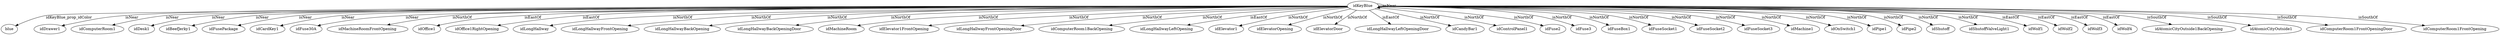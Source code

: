 digraph  {
idKeyBlue [node_type=entity_node];
blue [node_type=property_node];
idDrawer1 [node_type=entity_node];
idComputerRoom1 [node_type=entity_node];
idDesk1 [node_type=entity_node];
idBeefJerky1 [node_type=entity_node];
idFusePackage [node_type=entity_node];
idCardKey1 [node_type=entity_node];
idFuse30A [node_type=entity_node];
idMachineRoomFrontOpening [node_type=entity_node];
idOffice1 [node_type=entity_node];
idOffice1RightOpening [node_type=entity_node];
idLongHallway [node_type=entity_node];
idLongHallwayFrontOpening [node_type=entity_node];
idLongHallwayBackOpening [node_type=entity_node];
idLongHallwayBackOpeningDoor [node_type=entity_node];
idMachineRoom [node_type=entity_node];
idElevator1FrontOpening [node_type=entity_node];
idLongHallwayFrontOpeningDoor [node_type=entity_node];
idComputerRoom1BackOpening [node_type=entity_node];
idLongHallwayLeftOpening [node_type=entity_node];
idElevator1 [node_type=entity_node];
idElevatorOpening [node_type=entity_node];
idElevatorDoor [node_type=entity_node];
idLongHallwayLeftOpeningDoor [node_type=entity_node];
idCandyBar1 [node_type=entity_node];
idControlPanel1 [node_type=entity_node];
idFuse2 [node_type=entity_node];
idFuse3 [node_type=entity_node];
idFuseBox1 [node_type=entity_node];
idFuseSocket1 [node_type=entity_node];
idFuseSocket2 [node_type=entity_node];
idFuseSocket3 [node_type=entity_node];
idMachine1 [node_type=entity_node];
idOnSwitch1 [node_type=entity_node];
idPipe1 [node_type=entity_node];
idPipe2 [node_type=entity_node];
idShutoff [node_type=entity_node];
idShutoffValveLight1 [node_type=entity_node];
idWolf1 [node_type=entity_node];
idWolf2 [node_type=entity_node];
idWolf3 [node_type=entity_node];
idWolf4 [node_type=entity_node];
idAtomicCityOutside1BackOpening [node_type=entity_node];
idAtomicCityOutside1 [node_type=entity_node];
idComputerRoom1FrontOpeningDoor [node_type=entity_node];
idComputerRoom1FrontOpening [node_type=entity_node];
idKeyBlue -> blue  [edge_type=property, label=idKeyBlue_prop_idColor];
idKeyBlue -> idDrawer1  [edge_type=relationship, label=isNear];
idKeyBlue -> idComputerRoom1  [edge_type=relationship, label=isNear];
idKeyBlue -> idDesk1  [edge_type=relationship, label=isNear];
idKeyBlue -> idKeyBlue  [edge_type=relationship, label=isNear];
idKeyBlue -> idBeefJerky1  [edge_type=relationship, label=isNear];
idKeyBlue -> idFusePackage  [edge_type=relationship, label=isNear];
idKeyBlue -> idCardKey1  [edge_type=relationship, label=isNear];
idKeyBlue -> idFuse30A  [edge_type=relationship, label=isNear];
idKeyBlue -> idMachineRoomFrontOpening  [edge_type=relationship, label=isNorthOf];
idKeyBlue -> idOffice1  [edge_type=relationship, label=isEastOf];
idKeyBlue -> idOffice1RightOpening  [edge_type=relationship, label=isEastOf];
idKeyBlue -> idLongHallway  [edge_type=relationship, label=isNorthOf];
idKeyBlue -> idLongHallwayFrontOpening  [edge_type=relationship, label=isNorthOf];
idKeyBlue -> idLongHallwayBackOpening  [edge_type=relationship, label=isNorthOf];
idKeyBlue -> idLongHallwayBackOpeningDoor  [edge_type=relationship, label=isNorthOf];
idKeyBlue -> idMachineRoom  [edge_type=relationship, label=isNorthOf];
idKeyBlue -> idElevator1FrontOpening  [edge_type=relationship, label=isNorthOf];
idKeyBlue -> idLongHallwayFrontOpeningDoor  [edge_type=relationship, label=isNorthOf];
idKeyBlue -> idComputerRoom1BackOpening  [edge_type=relationship, label=isNorthOf];
idKeyBlue -> idLongHallwayLeftOpening  [edge_type=relationship, label=isEastOf];
idKeyBlue -> idElevator1  [edge_type=relationship, label=isNorthOf];
idKeyBlue -> idElevatorOpening  [edge_type=relationship, label=isNorthOf];
idKeyBlue -> idElevatorDoor  [edge_type=relationship, label=isNorthOf];
idKeyBlue -> idLongHallwayLeftOpeningDoor  [edge_type=relationship, label=isEastOf];
idKeyBlue -> idCandyBar1  [edge_type=relationship, label=isNorthOf];
idKeyBlue -> idControlPanel1  [edge_type=relationship, label=isNorthOf];
idKeyBlue -> idFuse2  [edge_type=relationship, label=isNorthOf];
idKeyBlue -> idFuse3  [edge_type=relationship, label=isNorthOf];
idKeyBlue -> idFuseBox1  [edge_type=relationship, label=isNorthOf];
idKeyBlue -> idFuseSocket1  [edge_type=relationship, label=isNorthOf];
idKeyBlue -> idFuseSocket2  [edge_type=relationship, label=isNorthOf];
idKeyBlue -> idFuseSocket3  [edge_type=relationship, label=isNorthOf];
idKeyBlue -> idMachine1  [edge_type=relationship, label=isNorthOf];
idKeyBlue -> idOnSwitch1  [edge_type=relationship, label=isNorthOf];
idKeyBlue -> idPipe1  [edge_type=relationship, label=isNorthOf];
idKeyBlue -> idPipe2  [edge_type=relationship, label=isNorthOf];
idKeyBlue -> idShutoff  [edge_type=relationship, label=isNorthOf];
idKeyBlue -> idShutoffValveLight1  [edge_type=relationship, label=isNorthOf];
idKeyBlue -> idWolf1  [edge_type=relationship, label=isEastOf];
idKeyBlue -> idWolf2  [edge_type=relationship, label=isEastOf];
idKeyBlue -> idWolf3  [edge_type=relationship, label=isEastOf];
idKeyBlue -> idWolf4  [edge_type=relationship, label=isEastOf];
idKeyBlue -> idAtomicCityOutside1BackOpening  [edge_type=relationship, label=isSouthOf];
idKeyBlue -> idAtomicCityOutside1  [edge_type=relationship, label=isSouthOf];
idKeyBlue -> idComputerRoom1FrontOpeningDoor  [edge_type=relationship, label=isSouthOf];
idKeyBlue -> idComputerRoom1FrontOpening  [edge_type=relationship, label=isSouthOf];
}
